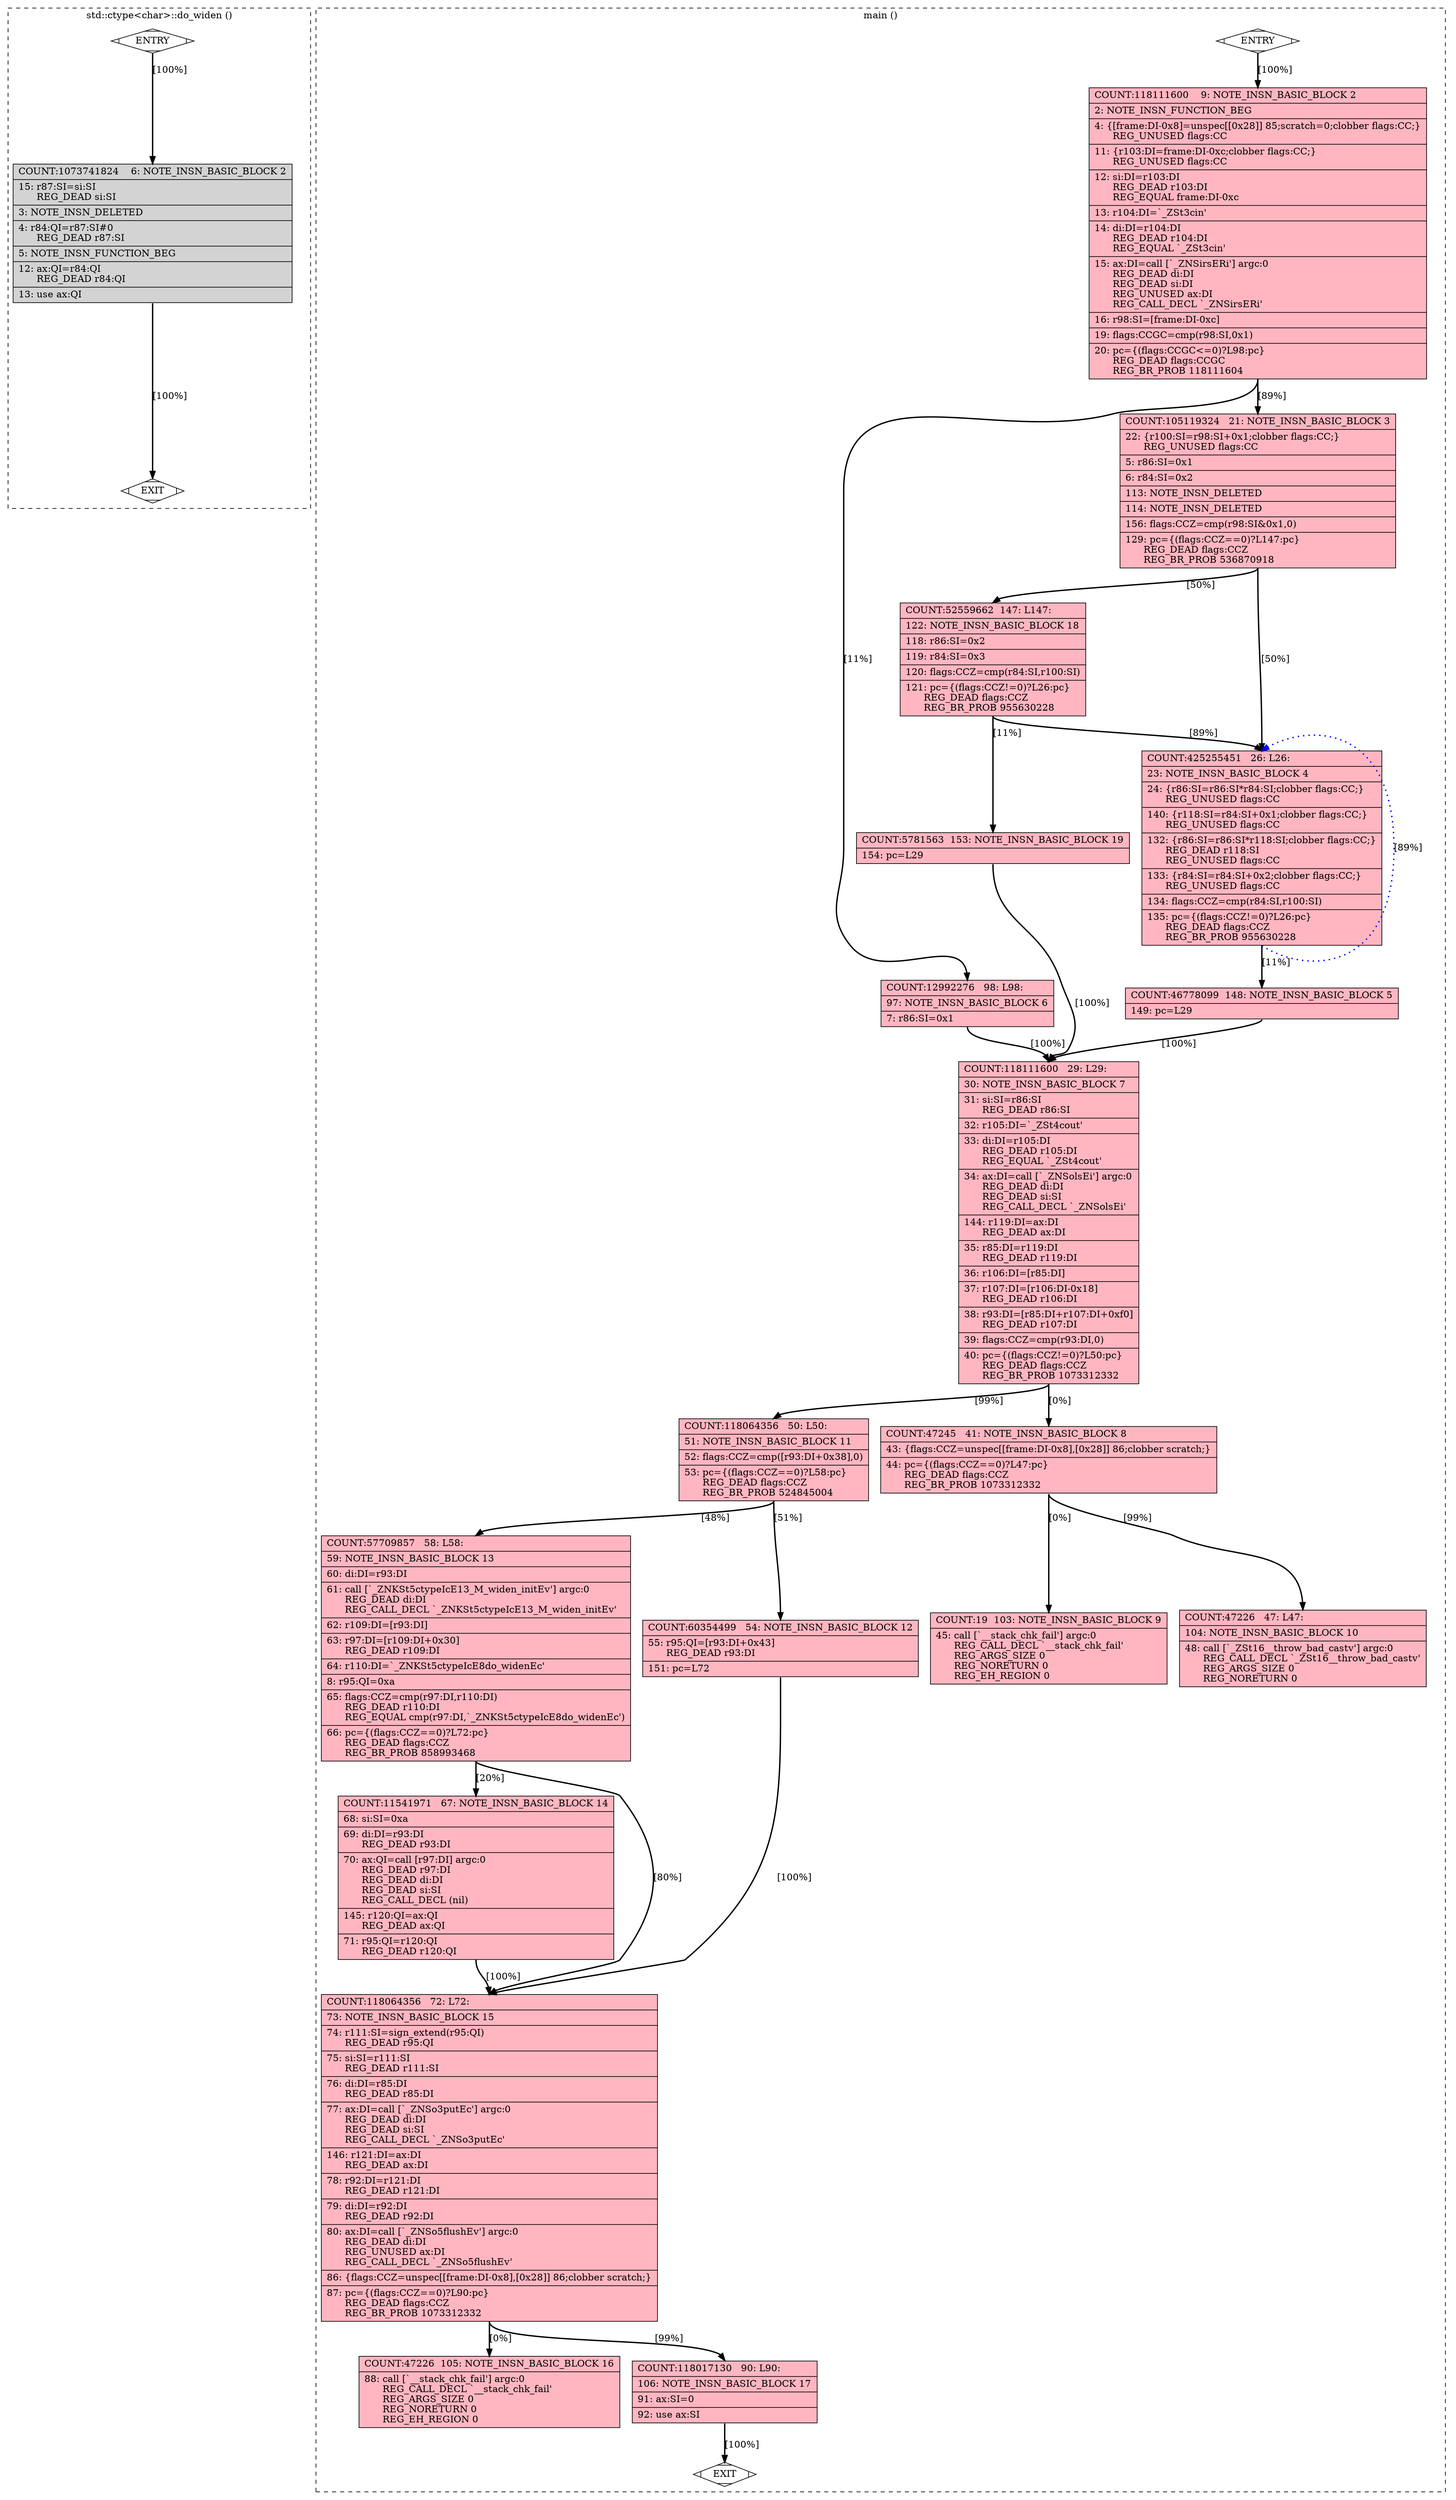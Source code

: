 digraph "lab1.cpp.295r.subreg3" {
overlap=false;
subgraph "cluster_std::ctype<char>::do_widen" {
	style="dashed";
	color="black";
	label="std::ctype<char>::do_widen ()";
	fn_1810_basic_block_0 [shape=Mdiamond,style=filled,fillcolor=white,label="ENTRY"];

	fn_1810_basic_block_2 [shape=record,style=filled,fillcolor=lightgrey,label="{COUNT:1073741824\ \ \ \ 6:\ NOTE_INSN_BASIC_BLOCK\ 2\l\
|\ \ \ 15:\ r87:SI=si:SI\l\
\ \ \ \ \ \ REG_DEAD\ si:SI\l\
|\ \ \ \ 3:\ NOTE_INSN_DELETED\l\
|\ \ \ \ 4:\ r84:QI=r87:SI#0\l\
\ \ \ \ \ \ REG_DEAD\ r87:SI\l\
|\ \ \ \ 5:\ NOTE_INSN_FUNCTION_BEG\l\
|\ \ \ 12:\ ax:QI=r84:QI\l\
\ \ \ \ \ \ REG_DEAD\ r84:QI\l\
|\ \ \ 13:\ use\ ax:QI\l\
}"];

	fn_1810_basic_block_1 [shape=Mdiamond,style=filled,fillcolor=white,label="EXIT"];

	fn_1810_basic_block_0:s -> fn_1810_basic_block_2:n [style="solid,bold",color=black,weight=100,constraint=true,label="[100%]"];
	fn_1810_basic_block_2:s -> fn_1810_basic_block_1:n [style="solid,bold",color=black,weight=100,constraint=true,label="[100%]"];
	fn_1810_basic_block_0:s -> fn_1810_basic_block_1:n [style="invis",constraint=true];
}
subgraph "cluster_main" {
	style="dashed";
	color="black";
	label="main ()";
	fn_2057_basic_block_0 [shape=Mdiamond,style=filled,fillcolor=white,label="ENTRY"];

	fn_2057_basic_block_2 [shape=record,style=filled,fillcolor=lightpink,label="{COUNT:118111600\ \ \ \ 9:\ NOTE_INSN_BASIC_BLOCK\ 2\l\
|\ \ \ \ 2:\ NOTE_INSN_FUNCTION_BEG\l\
|\ \ \ \ 4:\ \{[frame:DI-0x8]=unspec[[0x28]]\ 85;scratch=0;clobber\ flags:CC;\}\l\
\ \ \ \ \ \ REG_UNUSED\ flags:CC\l\
|\ \ \ 11:\ \{r103:DI=frame:DI-0xc;clobber\ flags:CC;\}\l\
\ \ \ \ \ \ REG_UNUSED\ flags:CC\l\
|\ \ \ 12:\ si:DI=r103:DI\l\
\ \ \ \ \ \ REG_DEAD\ r103:DI\l\
\ \ \ \ \ \ REG_EQUAL\ frame:DI-0xc\l\
|\ \ \ 13:\ r104:DI=`_ZSt3cin'\l\
|\ \ \ 14:\ di:DI=r104:DI\l\
\ \ \ \ \ \ REG_DEAD\ r104:DI\l\
\ \ \ \ \ \ REG_EQUAL\ `_ZSt3cin'\l\
|\ \ \ 15:\ ax:DI=call\ [`_ZNSirsERi']\ argc:0\l\
\ \ \ \ \ \ REG_DEAD\ di:DI\l\
\ \ \ \ \ \ REG_DEAD\ si:DI\l\
\ \ \ \ \ \ REG_UNUSED\ ax:DI\l\
\ \ \ \ \ \ REG_CALL_DECL\ `_ZNSirsERi'\l\
|\ \ \ 16:\ r98:SI=[frame:DI-0xc]\l\
|\ \ \ 19:\ flags:CCGC=cmp(r98:SI,0x1)\l\
|\ \ \ 20:\ pc=\{(flags:CCGC\<=0)?L98:pc\}\l\
\ \ \ \ \ \ REG_DEAD\ flags:CCGC\l\
\ \ \ \ \ \ REG_BR_PROB\ 118111604\l\
}"];

	fn_2057_basic_block_6 [shape=record,style=filled,fillcolor=lightpink,label="{COUNT:12992276\ \ \ 98:\ L98:\l\
|\ \ \ 97:\ NOTE_INSN_BASIC_BLOCK\ 6\l\
|\ \ \ \ 7:\ r86:SI=0x1\l\
}"];

	fn_2057_basic_block_3 [shape=record,style=filled,fillcolor=lightpink,label="{COUNT:105119324\ \ \ 21:\ NOTE_INSN_BASIC_BLOCK\ 3\l\
|\ \ \ 22:\ \{r100:SI=r98:SI+0x1;clobber\ flags:CC;\}\l\
\ \ \ \ \ \ REG_UNUSED\ flags:CC\l\
|\ \ \ \ 5:\ r86:SI=0x1\l\
|\ \ \ \ 6:\ r84:SI=0x2\l\
|\ \ 113:\ NOTE_INSN_DELETED\l\
|\ \ 114:\ NOTE_INSN_DELETED\l\
|\ \ 156:\ flags:CCZ=cmp(r98:SI&0x1,0)\l\
|\ \ 129:\ pc=\{(flags:CCZ==0)?L147:pc\}\l\
\ \ \ \ \ \ REG_DEAD\ flags:CCZ\l\
\ \ \ \ \ \ REG_BR_PROB\ 536870918\l\
}"];

	fn_2057_basic_block_18 [shape=record,style=filled,fillcolor=lightpink,label="{COUNT:52559662\ \ 147:\ L147:\l\
|\ \ 122:\ NOTE_INSN_BASIC_BLOCK\ 18\l\
|\ \ 118:\ r86:SI=0x2\l\
|\ \ 119:\ r84:SI=0x3\l\
|\ \ 120:\ flags:CCZ=cmp(r84:SI,r100:SI)\l\
|\ \ 121:\ pc=\{(flags:CCZ!=0)?L26:pc\}\l\
\ \ \ \ \ \ REG_DEAD\ flags:CCZ\l\
\ \ \ \ \ \ REG_BR_PROB\ 955630228\l\
}"];

	fn_2057_basic_block_19 [shape=record,style=filled,fillcolor=lightpink,label="{COUNT:5781563\ \ 153:\ NOTE_INSN_BASIC_BLOCK\ 19\l\
|\ \ 154:\ pc=L29\l\
}"];

	fn_2057_basic_block_4 [shape=record,style=filled,fillcolor=lightpink,label="{COUNT:425255451\ \ \ 26:\ L26:\l\
|\ \ \ 23:\ NOTE_INSN_BASIC_BLOCK\ 4\l\
|\ \ \ 24:\ \{r86:SI=r86:SI*r84:SI;clobber\ flags:CC;\}\l\
\ \ \ \ \ \ REG_UNUSED\ flags:CC\l\
|\ \ 140:\ \{r118:SI=r84:SI+0x1;clobber\ flags:CC;\}\l\
\ \ \ \ \ \ REG_UNUSED\ flags:CC\l\
|\ \ 132:\ \{r86:SI=r86:SI*r118:SI;clobber\ flags:CC;\}\l\
\ \ \ \ \ \ REG_DEAD\ r118:SI\l\
\ \ \ \ \ \ REG_UNUSED\ flags:CC\l\
|\ \ 133:\ \{r84:SI=r84:SI+0x2;clobber\ flags:CC;\}\l\
\ \ \ \ \ \ REG_UNUSED\ flags:CC\l\
|\ \ 134:\ flags:CCZ=cmp(r84:SI,r100:SI)\l\
|\ \ 135:\ pc=\{(flags:CCZ!=0)?L26:pc\}\l\
\ \ \ \ \ \ REG_DEAD\ flags:CCZ\l\
\ \ \ \ \ \ REG_BR_PROB\ 955630228\l\
}"];

	fn_2057_basic_block_5 [shape=record,style=filled,fillcolor=lightpink,label="{COUNT:46778099\ \ 148:\ NOTE_INSN_BASIC_BLOCK\ 5\l\
|\ \ 149:\ pc=L29\l\
}"];

	fn_2057_basic_block_7 [shape=record,style=filled,fillcolor=lightpink,label="{COUNT:118111600\ \ \ 29:\ L29:\l\
|\ \ \ 30:\ NOTE_INSN_BASIC_BLOCK\ 7\l\
|\ \ \ 31:\ si:SI=r86:SI\l\
\ \ \ \ \ \ REG_DEAD\ r86:SI\l\
|\ \ \ 32:\ r105:DI=`_ZSt4cout'\l\
|\ \ \ 33:\ di:DI=r105:DI\l\
\ \ \ \ \ \ REG_DEAD\ r105:DI\l\
\ \ \ \ \ \ REG_EQUAL\ `_ZSt4cout'\l\
|\ \ \ 34:\ ax:DI=call\ [`_ZNSolsEi']\ argc:0\l\
\ \ \ \ \ \ REG_DEAD\ di:DI\l\
\ \ \ \ \ \ REG_DEAD\ si:SI\l\
\ \ \ \ \ \ REG_CALL_DECL\ `_ZNSolsEi'\l\
|\ \ 144:\ r119:DI=ax:DI\l\
\ \ \ \ \ \ REG_DEAD\ ax:DI\l\
|\ \ \ 35:\ r85:DI=r119:DI\l\
\ \ \ \ \ \ REG_DEAD\ r119:DI\l\
|\ \ \ 36:\ r106:DI=[r85:DI]\l\
|\ \ \ 37:\ r107:DI=[r106:DI-0x18]\l\
\ \ \ \ \ \ REG_DEAD\ r106:DI\l\
|\ \ \ 38:\ r93:DI=[r85:DI+r107:DI+0xf0]\l\
\ \ \ \ \ \ REG_DEAD\ r107:DI\l\
|\ \ \ 39:\ flags:CCZ=cmp(r93:DI,0)\l\
|\ \ \ 40:\ pc=\{(flags:CCZ!=0)?L50:pc\}\l\
\ \ \ \ \ \ REG_DEAD\ flags:CCZ\l\
\ \ \ \ \ \ REG_BR_PROB\ 1073312332\l\
}"];

	fn_2057_basic_block_11 [shape=record,style=filled,fillcolor=lightpink,label="{COUNT:118064356\ \ \ 50:\ L50:\l\
|\ \ \ 51:\ NOTE_INSN_BASIC_BLOCK\ 11\l\
|\ \ \ 52:\ flags:CCZ=cmp([r93:DI+0x38],0)\l\
|\ \ \ 53:\ pc=\{(flags:CCZ==0)?L58:pc\}\l\
\ \ \ \ \ \ REG_DEAD\ flags:CCZ\l\
\ \ \ \ \ \ REG_BR_PROB\ 524845004\l\
}"];

	fn_2057_basic_block_13 [shape=record,style=filled,fillcolor=lightpink,label="{COUNT:57709857\ \ \ 58:\ L58:\l\
|\ \ \ 59:\ NOTE_INSN_BASIC_BLOCK\ 13\l\
|\ \ \ 60:\ di:DI=r93:DI\l\
|\ \ \ 61:\ call\ [`_ZNKSt5ctypeIcE13_M_widen_initEv']\ argc:0\l\
\ \ \ \ \ \ REG_DEAD\ di:DI\l\
\ \ \ \ \ \ REG_CALL_DECL\ `_ZNKSt5ctypeIcE13_M_widen_initEv'\l\
|\ \ \ 62:\ r109:DI=[r93:DI]\l\
|\ \ \ 63:\ r97:DI=[r109:DI+0x30]\l\
\ \ \ \ \ \ REG_DEAD\ r109:DI\l\
|\ \ \ 64:\ r110:DI=`_ZNKSt5ctypeIcE8do_widenEc'\l\
|\ \ \ \ 8:\ r95:QI=0xa\l\
|\ \ \ 65:\ flags:CCZ=cmp(r97:DI,r110:DI)\l\
\ \ \ \ \ \ REG_DEAD\ r110:DI\l\
\ \ \ \ \ \ REG_EQUAL\ cmp(r97:DI,`_ZNKSt5ctypeIcE8do_widenEc')\l\
|\ \ \ 66:\ pc=\{(flags:CCZ==0)?L72:pc\}\l\
\ \ \ \ \ \ REG_DEAD\ flags:CCZ\l\
\ \ \ \ \ \ REG_BR_PROB\ 858993468\l\
}"];

	fn_2057_basic_block_14 [shape=record,style=filled,fillcolor=lightpink,label="{COUNT:11541971\ \ \ 67:\ NOTE_INSN_BASIC_BLOCK\ 14\l\
|\ \ \ 68:\ si:SI=0xa\l\
|\ \ \ 69:\ di:DI=r93:DI\l\
\ \ \ \ \ \ REG_DEAD\ r93:DI\l\
|\ \ \ 70:\ ax:QI=call\ [r97:DI]\ argc:0\l\
\ \ \ \ \ \ REG_DEAD\ r97:DI\l\
\ \ \ \ \ \ REG_DEAD\ di:DI\l\
\ \ \ \ \ \ REG_DEAD\ si:SI\l\
\ \ \ \ \ \ REG_CALL_DECL\ (nil)\l\
|\ \ 145:\ r120:QI=ax:QI\l\
\ \ \ \ \ \ REG_DEAD\ ax:QI\l\
|\ \ \ 71:\ r95:QI=r120:QI\l\
\ \ \ \ \ \ REG_DEAD\ r120:QI\l\
}"];

	fn_2057_basic_block_12 [shape=record,style=filled,fillcolor=lightpink,label="{COUNT:60354499\ \ \ 54:\ NOTE_INSN_BASIC_BLOCK\ 12\l\
|\ \ \ 55:\ r95:QI=[r93:DI+0x43]\l\
\ \ \ \ \ \ REG_DEAD\ r93:DI\l\
|\ \ 151:\ pc=L72\l\
}"];

	fn_2057_basic_block_15 [shape=record,style=filled,fillcolor=lightpink,label="{COUNT:118064356\ \ \ 72:\ L72:\l\
|\ \ \ 73:\ NOTE_INSN_BASIC_BLOCK\ 15\l\
|\ \ \ 74:\ r111:SI=sign_extend(r95:QI)\l\
\ \ \ \ \ \ REG_DEAD\ r95:QI\l\
|\ \ \ 75:\ si:SI=r111:SI\l\
\ \ \ \ \ \ REG_DEAD\ r111:SI\l\
|\ \ \ 76:\ di:DI=r85:DI\l\
\ \ \ \ \ \ REG_DEAD\ r85:DI\l\
|\ \ \ 77:\ ax:DI=call\ [`_ZNSo3putEc']\ argc:0\l\
\ \ \ \ \ \ REG_DEAD\ di:DI\l\
\ \ \ \ \ \ REG_DEAD\ si:SI\l\
\ \ \ \ \ \ REG_CALL_DECL\ `_ZNSo3putEc'\l\
|\ \ 146:\ r121:DI=ax:DI\l\
\ \ \ \ \ \ REG_DEAD\ ax:DI\l\
|\ \ \ 78:\ r92:DI=r121:DI\l\
\ \ \ \ \ \ REG_DEAD\ r121:DI\l\
|\ \ \ 79:\ di:DI=r92:DI\l\
\ \ \ \ \ \ REG_DEAD\ r92:DI\l\
|\ \ \ 80:\ ax:DI=call\ [`_ZNSo5flushEv']\ argc:0\l\
\ \ \ \ \ \ REG_DEAD\ di:DI\l\
\ \ \ \ \ \ REG_UNUSED\ ax:DI\l\
\ \ \ \ \ \ REG_CALL_DECL\ `_ZNSo5flushEv'\l\
|\ \ \ 86:\ \{flags:CCZ=unspec[[frame:DI-0x8],[0x28]]\ 86;clobber\ scratch;\}\l\
|\ \ \ 87:\ pc=\{(flags:CCZ==0)?L90:pc\}\l\
\ \ \ \ \ \ REG_DEAD\ flags:CCZ\l\
\ \ \ \ \ \ REG_BR_PROB\ 1073312332\l\
}"];

	fn_2057_basic_block_16 [shape=record,style=filled,fillcolor=lightpink,label="{COUNT:47226\ \ 105:\ NOTE_INSN_BASIC_BLOCK\ 16\l\
|\ \ \ 88:\ call\ [`__stack_chk_fail']\ argc:0\l\
\ \ \ \ \ \ REG_CALL_DECL\ `__stack_chk_fail'\l\
\ \ \ \ \ \ REG_ARGS_SIZE\ 0\l\
\ \ \ \ \ \ REG_NORETURN\ 0\l\
\ \ \ \ \ \ REG_EH_REGION\ 0\l\
}"];

	fn_2057_basic_block_17 [shape=record,style=filled,fillcolor=lightpink,label="{COUNT:118017130\ \ \ 90:\ L90:\l\
|\ \ 106:\ NOTE_INSN_BASIC_BLOCK\ 17\l\
|\ \ \ 91:\ ax:SI=0\l\
|\ \ \ 92:\ use\ ax:SI\l\
}"];

	fn_2057_basic_block_8 [shape=record,style=filled,fillcolor=lightpink,label="{COUNT:47245\ \ \ 41:\ NOTE_INSN_BASIC_BLOCK\ 8\l\
|\ \ \ 43:\ \{flags:CCZ=unspec[[frame:DI-0x8],[0x28]]\ 86;clobber\ scratch;\}\l\
|\ \ \ 44:\ pc=\{(flags:CCZ==0)?L47:pc\}\l\
\ \ \ \ \ \ REG_DEAD\ flags:CCZ\l\
\ \ \ \ \ \ REG_BR_PROB\ 1073312332\l\
}"];

	fn_2057_basic_block_9 [shape=record,style=filled,fillcolor=lightpink,label="{COUNT:19\ \ 103:\ NOTE_INSN_BASIC_BLOCK\ 9\l\
|\ \ \ 45:\ call\ [`__stack_chk_fail']\ argc:0\l\
\ \ \ \ \ \ REG_CALL_DECL\ `__stack_chk_fail'\l\
\ \ \ \ \ \ REG_ARGS_SIZE\ 0\l\
\ \ \ \ \ \ REG_NORETURN\ 0\l\
\ \ \ \ \ \ REG_EH_REGION\ 0\l\
}"];

	fn_2057_basic_block_10 [shape=record,style=filled,fillcolor=lightpink,label="{COUNT:47226\ \ \ 47:\ L47:\l\
|\ \ 104:\ NOTE_INSN_BASIC_BLOCK\ 10\l\
|\ \ \ 48:\ call\ [`_ZSt16__throw_bad_castv']\ argc:0\l\
\ \ \ \ \ \ REG_CALL_DECL\ `_ZSt16__throw_bad_castv'\l\
\ \ \ \ \ \ REG_ARGS_SIZE\ 0\l\
\ \ \ \ \ \ REG_NORETURN\ 0\l\
}"];

	fn_2057_basic_block_1 [shape=Mdiamond,style=filled,fillcolor=white,label="EXIT"];

	fn_2057_basic_block_0:s -> fn_2057_basic_block_2:n [style="solid,bold",color=black,weight=100,constraint=true,label="[100%]"];
	fn_2057_basic_block_2:s -> fn_2057_basic_block_3:n [style="solid,bold",color=black,weight=100,constraint=true,label="[89%]"];
	fn_2057_basic_block_2:s -> fn_2057_basic_block_6:n [style="solid,bold",color=black,weight=10,constraint=true,label="[11%]"];
	fn_2057_basic_block_3:s -> fn_2057_basic_block_18:n [style="solid,bold",color=black,weight=10,constraint=true,label="[50%]"];
	fn_2057_basic_block_3:s -> fn_2057_basic_block_4:n [style="solid,bold",color=black,weight=100,constraint=true,label="[50%]"];
	fn_2057_basic_block_4:s -> fn_2057_basic_block_4:n [style="dotted,bold",color=blue,weight=10,constraint=false,label="[89%]"];
	fn_2057_basic_block_4:s -> fn_2057_basic_block_5:n [style="solid,bold",color=black,weight=100,constraint=true,label="[11%]"];
	fn_2057_basic_block_5:s -> fn_2057_basic_block_7:n [style="solid,bold",color=black,weight=10,constraint=true,label="[100%]"];
	fn_2057_basic_block_6:s -> fn_2057_basic_block_7:n [style="solid,bold",color=black,weight=100,constraint=true,label="[100%]"];
	fn_2057_basic_block_7:s -> fn_2057_basic_block_8:n [style="solid,bold",color=black,weight=100,constraint=true,label="[0%]"];
	fn_2057_basic_block_7:s -> fn_2057_basic_block_11:n [style="solid,bold",color=black,weight=10,constraint=true,label="[99%]"];
	fn_2057_basic_block_8:s -> fn_2057_basic_block_10:n [style="solid,bold",color=black,weight=10,constraint=true,label="[99%]"];
	fn_2057_basic_block_8:s -> fn_2057_basic_block_9:n [style="solid,bold",color=black,weight=100,constraint=true,label="[0%]"];
	fn_2057_basic_block_11:s -> fn_2057_basic_block_12:n [style="solid,bold",color=black,weight=100,constraint=true,label="[51%]"];
	fn_2057_basic_block_11:s -> fn_2057_basic_block_13:n [style="solid,bold",color=black,weight=10,constraint=true,label="[48%]"];
	fn_2057_basic_block_12:s -> fn_2057_basic_block_15:n [style="solid,bold",color=black,weight=10,constraint=true,label="[100%]"];
	fn_2057_basic_block_13:s -> fn_2057_basic_block_15:n [style="solid,bold",color=black,weight=10,constraint=true,label="[80%]"];
	fn_2057_basic_block_13:s -> fn_2057_basic_block_14:n [style="solid,bold",color=black,weight=100,constraint=true,label="[20%]"];
	fn_2057_basic_block_14:s -> fn_2057_basic_block_15:n [style="solid,bold",color=black,weight=100,constraint=true,label="[100%]"];
	fn_2057_basic_block_15:s -> fn_2057_basic_block_17:n [style="solid,bold",color=black,weight=10,constraint=true,label="[99%]"];
	fn_2057_basic_block_15:s -> fn_2057_basic_block_16:n [style="solid,bold",color=black,weight=100,constraint=true,label="[0%]"];
	fn_2057_basic_block_17:s -> fn_2057_basic_block_1:n [style="solid,bold",color=black,weight=100,constraint=true,label="[100%]"];
	fn_2057_basic_block_18:s -> fn_2057_basic_block_4:n [style="solid,bold",color=black,weight=10,constraint=true,label="[89%]"];
	fn_2057_basic_block_18:s -> fn_2057_basic_block_19:n [style="solid,bold",color=black,weight=100,constraint=true,label="[11%]"];
	fn_2057_basic_block_19:s -> fn_2057_basic_block_7:n [style="solid,bold",color=black,weight=10,constraint=true,label="[100%]"];
	fn_2057_basic_block_0:s -> fn_2057_basic_block_1:n [style="invis",constraint=true];
}
}
